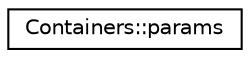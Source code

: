 digraph "Graphical Class Hierarchy"
{
  edge [fontname="Helvetica",fontsize="10",labelfontname="Helvetica",labelfontsize="10"];
  node [fontname="Helvetica",fontsize="10",shape=record];
  rankdir="LR";
  Node1 [label="Containers::params",height=0.2,width=0.4,color="black", fillcolor="white", style="filled",URL="$structContainers_1_1params.html"];
}
